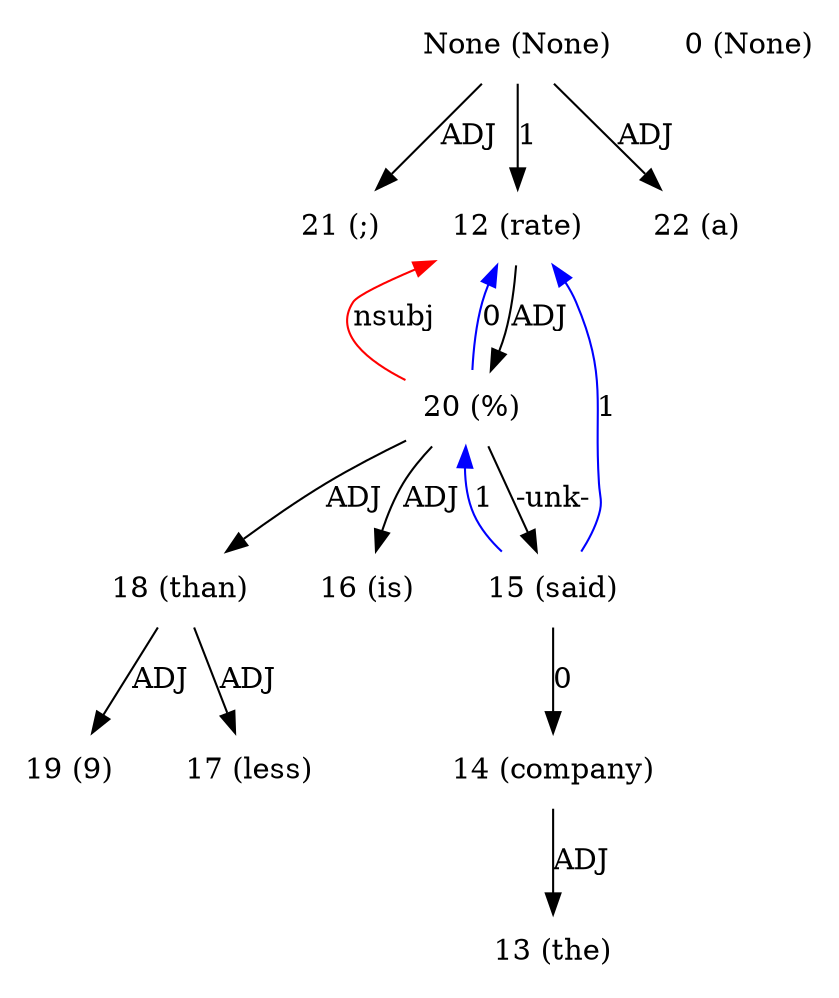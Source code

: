 digraph G{
edge [dir=forward]
node [shape=plaintext]

None [label="None (None)"]
None -> 21 [label="ADJ"]
None [label="None (None)"]
None -> 12 [label="1"]
None [label="None (None)"]
None -> 22 [label="ADJ"]
0 [label="0 (None)"]
12 [label="12 (rate)"]
12 -> 20 [label="ADJ"]
20 -> 12 [label="nsubj", color="red"]
13 [label="13 (the)"]
14 [label="14 (company)"]
14 -> 13 [label="ADJ"]
15 [label="15 (said)"]
15 -> 12 [label="1", color="blue"]
15 -> 20 [label="1", color="blue"]
15 -> 14 [label="0"]
16 [label="16 (is)"]
17 [label="17 (less)"]
18 [label="18 (than)"]
18 -> 17 [label="ADJ"]
18 -> 19 [label="ADJ"]
19 [label="19 (9)"]
20 [label="20 (%)"]
20 -> 15 [label="-unk-"]
20 -> 16 [label="ADJ"]
20 -> 18 [label="ADJ"]
20 -> 12 [label="0", color="blue"]
21 [label="21 (;)"]
22 [label="22 (a)"]
}
